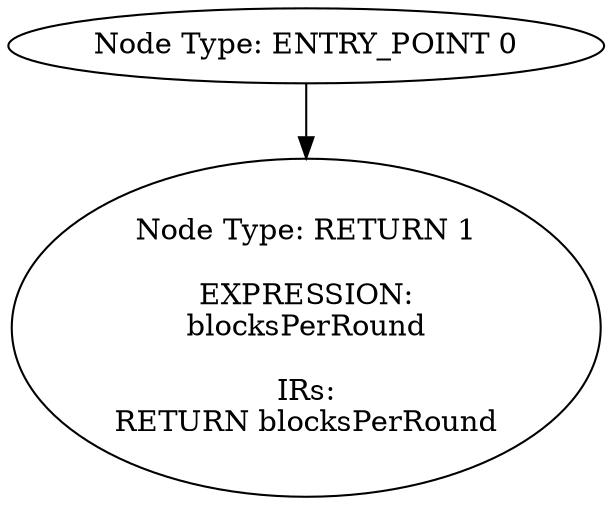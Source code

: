 digraph{
0[label="Node Type: ENTRY_POINT 0
"];
0->1;
1[label="Node Type: RETURN 1

EXPRESSION:
blocksPerRound

IRs:
RETURN blocksPerRound"];
}
